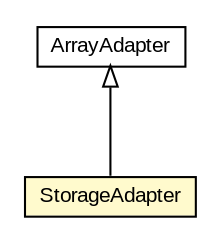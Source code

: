 #!/usr/local/bin/dot
#
# Class diagram 
# Generated by UMLGraph version R5_6-24-gf6e263 (http://www.umlgraph.org/)
#

digraph G {
	edge [fontname="arial",fontsize=10,labelfontname="arial",labelfontsize=10];
	node [fontname="arial",fontsize=10,shape=plaintext];
	nodesep=0.25;
	ranksep=0.5;
	// org.osmdroid.intro.StorageAdapter
	c20216 [label=<<table title="org.osmdroid.intro.StorageAdapter" border="0" cellborder="1" cellspacing="0" cellpadding="2" port="p" bgcolor="lemonChiffon" href="./StorageAdapter.html">
		<tr><td><table border="0" cellspacing="0" cellpadding="1">
<tr><td align="center" balign="center"> StorageAdapter </td></tr>
		</table></td></tr>
		</table>>, URL="./StorageAdapter.html", fontname="arial", fontcolor="black", fontsize=10.0];
	//org.osmdroid.intro.StorageAdapter extends ArrayAdapter
	c20319:p -> c20216:p [dir=back,arrowtail=empty];
	// ArrayAdapter
	c20319[label=<<table title="ArrayAdapter" border="0" cellborder="1" cellspacing="0" cellpadding="2" port="p" href="http://java.sun.com/j2se/1.4.2/docs/api//ArrayAdapter.html">
		<tr><td><table border="0" cellspacing="0" cellpadding="1">
<tr><td align="center" balign="center"> ArrayAdapter </td></tr>
		</table></td></tr>
		</table>>, fontname="arial", fontcolor="black", fontsize=10.0];
}

